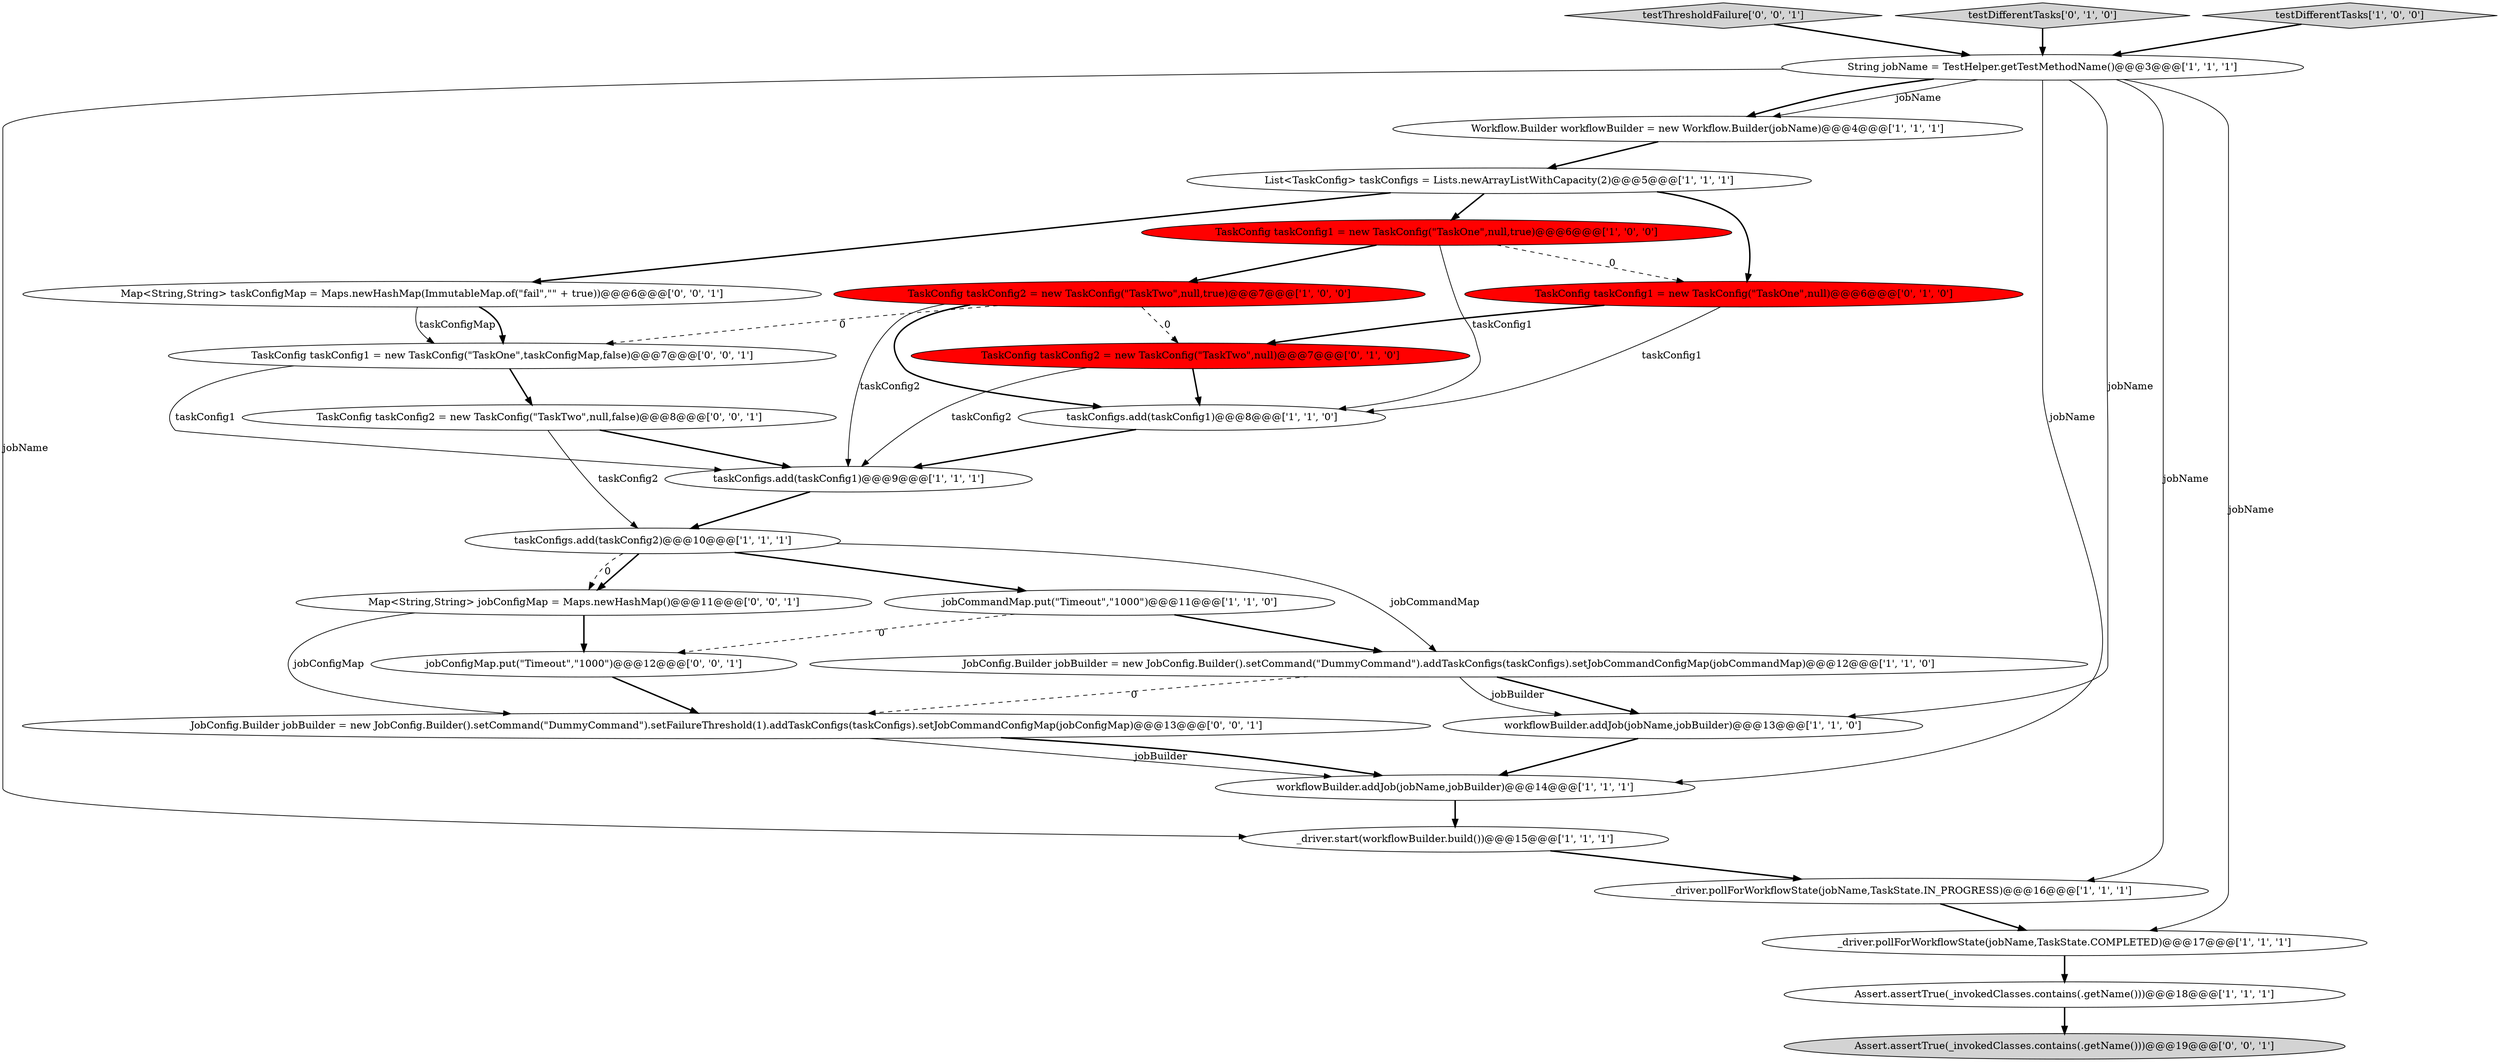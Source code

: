 digraph {
12 [style = filled, label = "workflowBuilder.addJob(jobName,jobBuilder)@@@13@@@['1', '1', '0']", fillcolor = white, shape = ellipse image = "AAA0AAABBB1BBB"];
16 [style = filled, label = "jobCommandMap.put(\"Timeout\",\"1000\")@@@11@@@['1', '1', '0']", fillcolor = white, shape = ellipse image = "AAA0AAABBB1BBB"];
24 [style = filled, label = "TaskConfig taskConfig1 = new TaskConfig(\"TaskOne\",taskConfigMap,false)@@@7@@@['0', '0', '1']", fillcolor = white, shape = ellipse image = "AAA0AAABBB3BBB"];
20 [style = filled, label = "testThresholdFailure['0', '0', '1']", fillcolor = lightgray, shape = diamond image = "AAA0AAABBB3BBB"];
0 [style = filled, label = "JobConfig.Builder jobBuilder = new JobConfig.Builder().setCommand(\"DummyCommand\").addTaskConfigs(taskConfigs).setJobCommandConfigMap(jobCommandMap)@@@12@@@['1', '1', '0']", fillcolor = white, shape = ellipse image = "AAA0AAABBB1BBB"];
23 [style = filled, label = "Assert.assertTrue(_invokedClasses.contains(.getName()))@@@19@@@['0', '0', '1']", fillcolor = lightgray, shape = ellipse image = "AAA0AAABBB3BBB"];
9 [style = filled, label = "taskConfigs.add(taskConfig2)@@@10@@@['1', '1', '1']", fillcolor = white, shape = ellipse image = "AAA0AAABBB1BBB"];
11 [style = filled, label = "taskConfigs.add(taskConfig1)@@@8@@@['1', '1', '0']", fillcolor = white, shape = ellipse image = "AAA0AAABBB1BBB"];
25 [style = filled, label = "jobConfigMap.put(\"Timeout\",\"1000\")@@@12@@@['0', '0', '1']", fillcolor = white, shape = ellipse image = "AAA0AAABBB3BBB"];
8 [style = filled, label = "Workflow.Builder workflowBuilder = new Workflow.Builder(jobName)@@@4@@@['1', '1', '1']", fillcolor = white, shape = ellipse image = "AAA0AAABBB1BBB"];
21 [style = filled, label = "JobConfig.Builder jobBuilder = new JobConfig.Builder().setCommand(\"DummyCommand\").setFailureThreshold(1).addTaskConfigs(taskConfigs).setJobCommandConfigMap(jobConfigMap)@@@13@@@['0', '0', '1']", fillcolor = white, shape = ellipse image = "AAA0AAABBB3BBB"];
6 [style = filled, label = "List<TaskConfig> taskConfigs = Lists.newArrayListWithCapacity(2)@@@5@@@['1', '1', '1']", fillcolor = white, shape = ellipse image = "AAA0AAABBB1BBB"];
22 [style = filled, label = "Map<String,String> taskConfigMap = Maps.newHashMap(ImmutableMap.of(\"fail\",\"\" + true))@@@6@@@['0', '0', '1']", fillcolor = white, shape = ellipse image = "AAA0AAABBB3BBB"];
10 [style = filled, label = "TaskConfig taskConfig1 = new TaskConfig(\"TaskOne\",null,true)@@@6@@@['1', '0', '0']", fillcolor = red, shape = ellipse image = "AAA1AAABBB1BBB"];
26 [style = filled, label = "TaskConfig taskConfig2 = new TaskConfig(\"TaskTwo\",null,false)@@@8@@@['0', '0', '1']", fillcolor = white, shape = ellipse image = "AAA0AAABBB3BBB"];
3 [style = filled, label = "TaskConfig taskConfig2 = new TaskConfig(\"TaskTwo\",null,true)@@@7@@@['1', '0', '0']", fillcolor = red, shape = ellipse image = "AAA1AAABBB1BBB"];
7 [style = filled, label = "workflowBuilder.addJob(jobName,jobBuilder)@@@14@@@['1', '1', '1']", fillcolor = white, shape = ellipse image = "AAA0AAABBB1BBB"];
18 [style = filled, label = "testDifferentTasks['0', '1', '0']", fillcolor = lightgray, shape = diamond image = "AAA0AAABBB2BBB"];
14 [style = filled, label = "_driver.pollForWorkflowState(jobName,TaskState.IN_PROGRESS)@@@16@@@['1', '1', '1']", fillcolor = white, shape = ellipse image = "AAA0AAABBB1BBB"];
17 [style = filled, label = "TaskConfig taskConfig2 = new TaskConfig(\"TaskTwo\",null)@@@7@@@['0', '1', '0']", fillcolor = red, shape = ellipse image = "AAA1AAABBB2BBB"];
1 [style = filled, label = "testDifferentTasks['1', '0', '0']", fillcolor = lightgray, shape = diamond image = "AAA0AAABBB1BBB"];
15 [style = filled, label = "Assert.assertTrue(_invokedClasses.contains(.getName()))@@@18@@@['1', '1', '1']", fillcolor = white, shape = ellipse image = "AAA0AAABBB1BBB"];
19 [style = filled, label = "TaskConfig taskConfig1 = new TaskConfig(\"TaskOne\",null)@@@6@@@['0', '1', '0']", fillcolor = red, shape = ellipse image = "AAA1AAABBB2BBB"];
2 [style = filled, label = "_driver.pollForWorkflowState(jobName,TaskState.COMPLETED)@@@17@@@['1', '1', '1']", fillcolor = white, shape = ellipse image = "AAA0AAABBB1BBB"];
5 [style = filled, label = "String jobName = TestHelper.getTestMethodName()@@@3@@@['1', '1', '1']", fillcolor = white, shape = ellipse image = "AAA0AAABBB1BBB"];
27 [style = filled, label = "Map<String,String> jobConfigMap = Maps.newHashMap()@@@11@@@['0', '0', '1']", fillcolor = white, shape = ellipse image = "AAA0AAABBB3BBB"];
4 [style = filled, label = "_driver.start(workflowBuilder.build())@@@15@@@['1', '1', '1']", fillcolor = white, shape = ellipse image = "AAA0AAABBB1BBB"];
13 [style = filled, label = "taskConfigs.add(taskConfig1)@@@9@@@['1', '1', '1']", fillcolor = white, shape = ellipse image = "AAA0AAABBB1BBB"];
21->7 [style = solid, label="jobBuilder"];
1->5 [style = bold, label=""];
5->8 [style = bold, label=""];
15->23 [style = bold, label=""];
16->0 [style = bold, label=""];
4->14 [style = bold, label=""];
3->17 [style = dashed, label="0"];
22->24 [style = solid, label="taskConfigMap"];
5->7 [style = solid, label="jobName"];
6->22 [style = bold, label=""];
10->19 [style = dashed, label="0"];
16->25 [style = dashed, label="0"];
0->12 [style = bold, label=""];
3->24 [style = dashed, label="0"];
0->12 [style = solid, label="jobBuilder"];
3->11 [style = bold, label=""];
9->27 [style = dashed, label="0"];
17->13 [style = solid, label="taskConfig2"];
10->3 [style = bold, label=""];
10->11 [style = solid, label="taskConfig1"];
8->6 [style = bold, label=""];
6->19 [style = bold, label=""];
7->4 [style = bold, label=""];
19->17 [style = bold, label=""];
5->12 [style = solid, label="jobName"];
19->11 [style = solid, label="taskConfig1"];
9->16 [style = bold, label=""];
12->7 [style = bold, label=""];
26->13 [style = bold, label=""];
27->21 [style = solid, label="jobConfigMap"];
20->5 [style = bold, label=""];
5->2 [style = solid, label="jobName"];
9->0 [style = solid, label="jobCommandMap"];
9->27 [style = bold, label=""];
24->26 [style = bold, label=""];
3->13 [style = solid, label="taskConfig2"];
0->21 [style = dashed, label="0"];
18->5 [style = bold, label=""];
6->10 [style = bold, label=""];
11->13 [style = bold, label=""];
2->15 [style = bold, label=""];
24->13 [style = solid, label="taskConfig1"];
21->7 [style = bold, label=""];
26->9 [style = solid, label="taskConfig2"];
14->2 [style = bold, label=""];
13->9 [style = bold, label=""];
22->24 [style = bold, label=""];
5->14 [style = solid, label="jobName"];
27->25 [style = bold, label=""];
5->4 [style = solid, label="jobName"];
5->8 [style = solid, label="jobName"];
25->21 [style = bold, label=""];
17->11 [style = bold, label=""];
}
